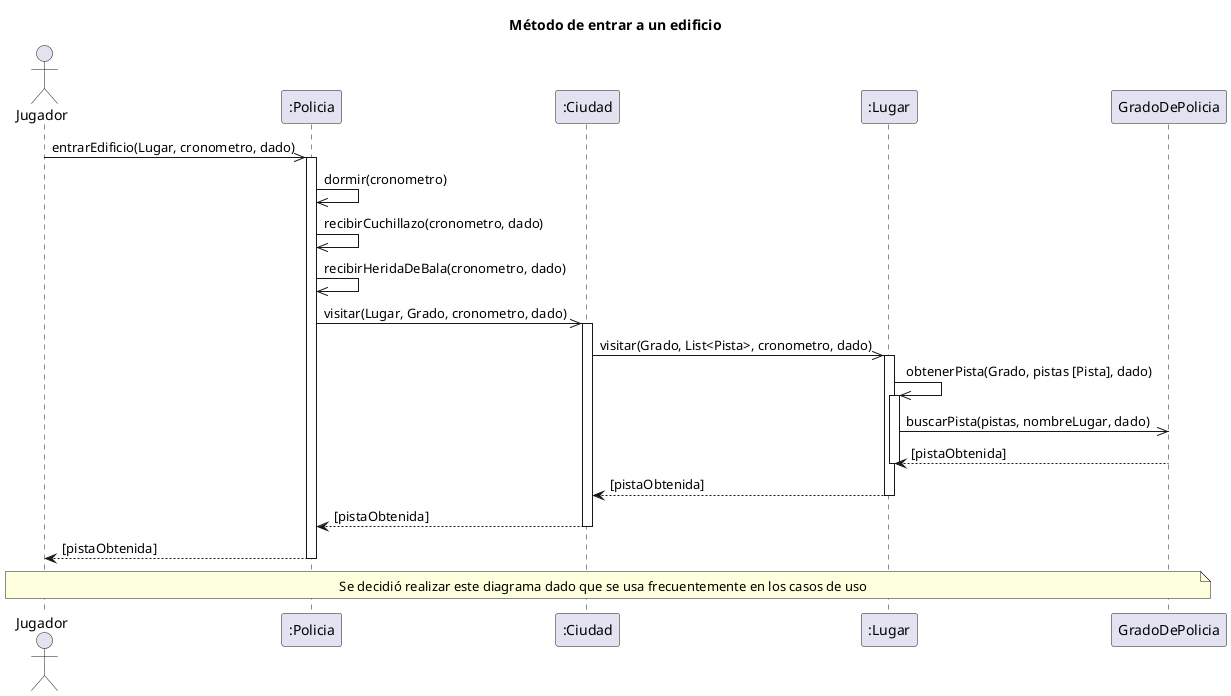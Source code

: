 @startuml
title Método de entrar a un edificio
actor "Jugador" as AlgoThief
participant ":Policia" as Policia
participant ":Ciudad" as Ciudad
participant ":Lugar" as Lugar
participant "GradoDePolicia" as Grado
AlgoThief ->> Policia : entrarEdificio(Lugar, cronometro, dado)
activate Policia
    Policia ->> Policia : dormir(cronometro)
    Policia ->> Policia : recibirCuchillazo(cronometro, dado)
    Policia ->> Policia : recibirHeridaDeBala(cronometro, dado)
    Policia ->> Ciudad : visitar(Lugar, Grado, cronometro, dado)
    activate Ciudad
        Ciudad ->> Lugar : visitar(Grado, List<Pista>, cronometro, dado)
        activate Lugar
            Lugar ->> Lugar : obtenerPista(Grado, pistas [Pista], dado)
            activate Lugar
                Lugar ->> Grado : buscarPista(pistas, nombreLugar, dado)
                Grado --> Lugar : [pistaObtenida]
            deactivate Lugar
            Lugar --> Ciudad : [pistaObtenida]
        deactivate Lugar
        Ciudad --> Policia : [pistaObtenida]
    deactivate Ciudad
    Policia --> AlgoThief : [pistaObtenida]
deactivate Policia
note across: Se decidió realizar este diagrama dado que se usa frecuentemente en los casos de uso

@enduml